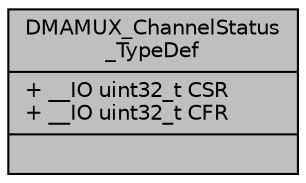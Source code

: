 digraph "DMAMUX_ChannelStatus_TypeDef"
{
 // LATEX_PDF_SIZE
  edge [fontname="Helvetica",fontsize="10",labelfontname="Helvetica",labelfontsize="10"];
  node [fontname="Helvetica",fontsize="10",shape=record];
  Node1 [label="{DMAMUX_ChannelStatus\l_TypeDef\n|+ __IO uint32_t CSR\l+ __IO uint32_t CFR\l|}",height=0.2,width=0.4,color="black", fillcolor="grey75", style="filled", fontcolor="black",tooltip=" "];
}
